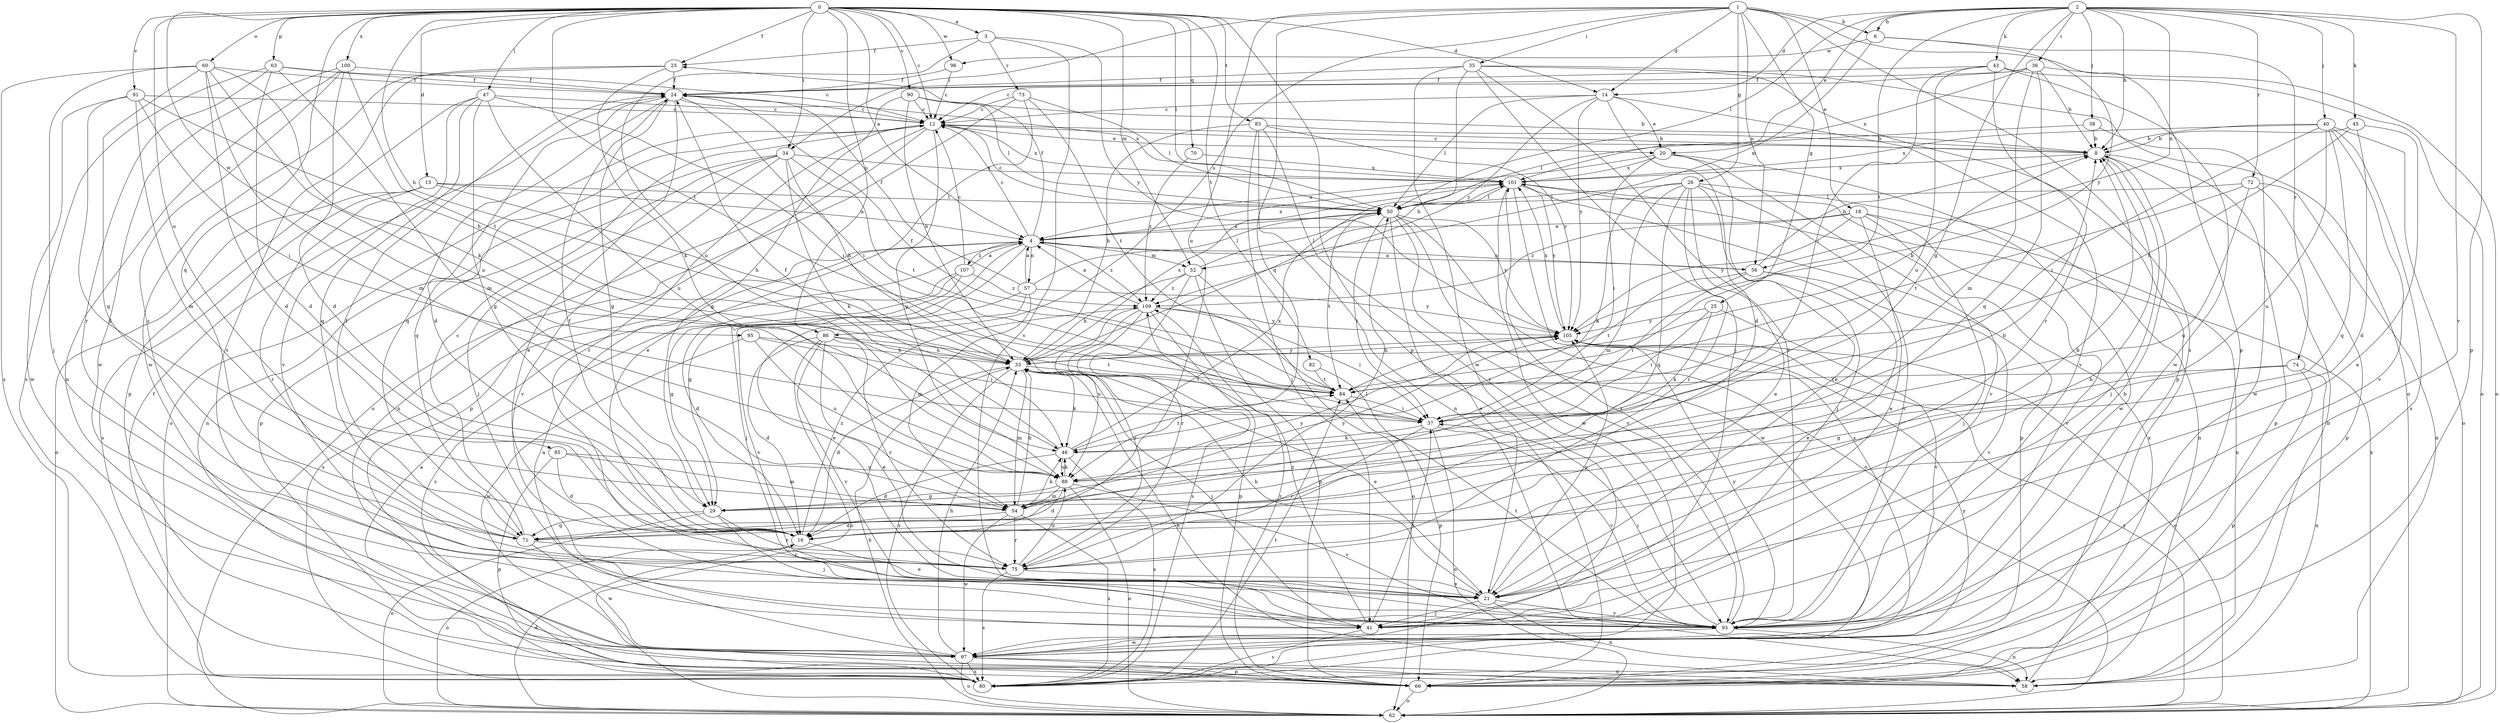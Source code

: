strict digraph  {
0;
1;
2;
3;
4;
6;
8;
12;
13;
14;
16;
18;
20;
21;
23;
24;
25;
26;
29;
33;
34;
35;
36;
37;
38;
40;
41;
43;
45;
46;
47;
50;
52;
54;
56;
57;
58;
60;
62;
63;
66;
70;
71;
72;
73;
74;
75;
80;
82;
83;
84;
85;
86;
88;
90;
91;
93;
95;
96;
97;
100;
101;
105;
107;
109;
0 -> 3  [label=a];
0 -> 4  [label=a];
0 -> 12  [label=c];
0 -> 13  [label=d];
0 -> 14  [label=d];
0 -> 23  [label=f];
0 -> 33  [label=h];
0 -> 34  [label=i];
0 -> 47  [label=l];
0 -> 50  [label=l];
0 -> 52  [label=m];
0 -> 60  [label=o];
0 -> 63  [label=p];
0 -> 66  [label=p];
0 -> 70  [label=q];
0 -> 71  [label=q];
0 -> 82  [label=t];
0 -> 83  [label=t];
0 -> 84  [label=t];
0 -> 85  [label=u];
0 -> 86  [label=u];
0 -> 90  [label=v];
0 -> 91  [label=v];
0 -> 95  [label=w];
0 -> 96  [label=w];
0 -> 100  [label=x];
1 -> 6  [label=b];
1 -> 14  [label=d];
1 -> 18  [label=e];
1 -> 25  [label=g];
1 -> 26  [label=g];
1 -> 34  [label=i];
1 -> 35  [label=i];
1 -> 56  [label=n];
1 -> 66  [label=p];
1 -> 71  [label=q];
1 -> 80  [label=s];
1 -> 86  [label=u];
1 -> 88  [label=u];
2 -> 6  [label=b];
2 -> 8  [label=b];
2 -> 14  [label=d];
2 -> 20  [label=e];
2 -> 29  [label=g];
2 -> 36  [label=i];
2 -> 38  [label=j];
2 -> 40  [label=j];
2 -> 43  [label=k];
2 -> 45  [label=k];
2 -> 50  [label=l];
2 -> 56  [label=n];
2 -> 66  [label=p];
2 -> 72  [label=r];
2 -> 84  [label=t];
2 -> 93  [label=v];
3 -> 23  [label=f];
3 -> 73  [label=r];
3 -> 88  [label=u];
3 -> 93  [label=v];
3 -> 105  [label=y];
4 -> 12  [label=c];
4 -> 23  [label=f];
4 -> 29  [label=g];
4 -> 41  [label=j];
4 -> 52  [label=m];
4 -> 56  [label=n];
4 -> 57  [label=n];
4 -> 80  [label=s];
4 -> 101  [label=x];
4 -> 107  [label=z];
4 -> 109  [label=z];
6 -> 52  [label=m];
6 -> 74  [label=r];
6 -> 96  [label=w];
6 -> 105  [label=y];
8 -> 12  [label=c];
8 -> 41  [label=j];
8 -> 66  [label=p];
8 -> 101  [label=x];
12 -> 8  [label=b];
12 -> 20  [label=e];
12 -> 58  [label=n];
12 -> 62  [label=o];
12 -> 66  [label=p];
12 -> 71  [label=q];
12 -> 75  [label=r];
12 -> 88  [label=u];
12 -> 101  [label=x];
13 -> 4  [label=a];
13 -> 33  [label=h];
13 -> 50  [label=l];
13 -> 62  [label=o];
13 -> 75  [label=r];
13 -> 80  [label=s];
14 -> 12  [label=c];
14 -> 16  [label=d];
14 -> 20  [label=e];
14 -> 50  [label=l];
14 -> 93  [label=v];
14 -> 105  [label=y];
14 -> 109  [label=z];
16 -> 8  [label=b];
16 -> 21  [label=e];
16 -> 24  [label=f];
16 -> 62  [label=o];
16 -> 109  [label=z];
18 -> 4  [label=a];
18 -> 21  [label=e];
18 -> 41  [label=j];
18 -> 58  [label=n];
18 -> 93  [label=v];
18 -> 105  [label=y];
18 -> 109  [label=z];
20 -> 4  [label=a];
20 -> 21  [label=e];
20 -> 37  [label=i];
20 -> 93  [label=v];
20 -> 97  [label=w];
20 -> 101  [label=x];
21 -> 8  [label=b];
21 -> 33  [label=h];
21 -> 41  [label=j];
21 -> 58  [label=n];
21 -> 93  [label=v];
21 -> 105  [label=y];
23 -> 24  [label=f];
23 -> 46  [label=k];
23 -> 93  [label=v];
23 -> 97  [label=w];
24 -> 12  [label=c];
24 -> 16  [label=d];
24 -> 21  [label=e];
24 -> 29  [label=g];
24 -> 37  [label=i];
24 -> 71  [label=q];
24 -> 101  [label=x];
25 -> 37  [label=i];
25 -> 46  [label=k];
25 -> 93  [label=v];
25 -> 105  [label=y];
26 -> 21  [label=e];
26 -> 41  [label=j];
26 -> 46  [label=k];
26 -> 50  [label=l];
26 -> 54  [label=m];
26 -> 58  [label=n];
26 -> 71  [label=q];
26 -> 75  [label=r];
26 -> 93  [label=v];
29 -> 41  [label=j];
29 -> 62  [label=o];
29 -> 71  [label=q];
29 -> 75  [label=r];
29 -> 105  [label=y];
33 -> 8  [label=b];
33 -> 16  [label=d];
33 -> 21  [label=e];
33 -> 41  [label=j];
33 -> 46  [label=k];
33 -> 54  [label=m];
33 -> 80  [label=s];
33 -> 84  [label=t];
33 -> 101  [label=x];
33 -> 105  [label=y];
34 -> 33  [label=h];
34 -> 41  [label=j];
34 -> 46  [label=k];
34 -> 58  [label=n];
34 -> 66  [label=p];
34 -> 84  [label=t];
34 -> 93  [label=v];
34 -> 101  [label=x];
35 -> 24  [label=f];
35 -> 33  [label=h];
35 -> 41  [label=j];
35 -> 62  [label=o];
35 -> 66  [label=p];
35 -> 93  [label=v];
35 -> 97  [label=w];
36 -> 8  [label=b];
36 -> 12  [label=c];
36 -> 24  [label=f];
36 -> 54  [label=m];
36 -> 62  [label=o];
36 -> 71  [label=q];
36 -> 101  [label=x];
37 -> 46  [label=k];
37 -> 62  [label=o];
37 -> 75  [label=r];
37 -> 93  [label=v];
38 -> 8  [label=b];
38 -> 50  [label=l];
38 -> 97  [label=w];
40 -> 8  [label=b];
40 -> 37  [label=i];
40 -> 62  [label=o];
40 -> 71  [label=q];
40 -> 80  [label=s];
40 -> 88  [label=u];
40 -> 93  [label=v];
40 -> 101  [label=x];
41 -> 8  [label=b];
41 -> 37  [label=i];
41 -> 80  [label=s];
41 -> 109  [label=z];
43 -> 24  [label=f];
43 -> 37  [label=i];
43 -> 62  [label=o];
43 -> 75  [label=r];
43 -> 88  [label=u];
43 -> 97  [label=w];
45 -> 8  [label=b];
45 -> 16  [label=d];
45 -> 21  [label=e];
45 -> 84  [label=t];
46 -> 16  [label=d];
46 -> 24  [label=f];
46 -> 80  [label=s];
46 -> 84  [label=t];
46 -> 88  [label=u];
46 -> 101  [label=x];
47 -> 12  [label=c];
47 -> 29  [label=g];
47 -> 37  [label=i];
47 -> 66  [label=p];
47 -> 71  [label=q];
47 -> 88  [label=u];
47 -> 93  [label=v];
50 -> 4  [label=a];
50 -> 12  [label=c];
50 -> 21  [label=e];
50 -> 37  [label=i];
50 -> 62  [label=o];
50 -> 84  [label=t];
50 -> 93  [label=v];
50 -> 97  [label=w];
50 -> 105  [label=y];
52 -> 33  [label=h];
52 -> 50  [label=l];
52 -> 62  [label=o];
52 -> 66  [label=p];
52 -> 75  [label=r];
52 -> 109  [label=z];
54 -> 8  [label=b];
54 -> 16  [label=d];
54 -> 33  [label=h];
54 -> 46  [label=k];
54 -> 75  [label=r];
54 -> 80  [label=s];
54 -> 97  [label=w];
54 -> 105  [label=y];
56 -> 4  [label=a];
56 -> 8  [label=b];
56 -> 21  [label=e];
56 -> 37  [label=i];
56 -> 84  [label=t];
56 -> 93  [label=v];
57 -> 4  [label=a];
57 -> 21  [label=e];
57 -> 24  [label=f];
57 -> 50  [label=l];
57 -> 54  [label=m];
57 -> 93  [label=v];
57 -> 105  [label=y];
58 -> 8  [label=b];
58 -> 33  [label=h];
58 -> 101  [label=x];
60 -> 16  [label=d];
60 -> 24  [label=f];
60 -> 41  [label=j];
60 -> 46  [label=k];
60 -> 54  [label=m];
60 -> 71  [label=q];
60 -> 80  [label=s];
60 -> 88  [label=u];
62 -> 16  [label=d];
62 -> 33  [label=h];
62 -> 101  [label=x];
62 -> 105  [label=y];
63 -> 12  [label=c];
63 -> 16  [label=d];
63 -> 24  [label=f];
63 -> 54  [label=m];
63 -> 75  [label=r];
63 -> 80  [label=s];
66 -> 62  [label=o];
66 -> 109  [label=z];
70 -> 101  [label=x];
70 -> 109  [label=z];
71 -> 12  [label=c];
71 -> 24  [label=f];
71 -> 75  [label=r];
71 -> 97  [label=w];
72 -> 50  [label=l];
72 -> 58  [label=n];
72 -> 66  [label=p];
72 -> 84  [label=t];
72 -> 88  [label=u];
73 -> 12  [label=c];
73 -> 21  [label=e];
73 -> 50  [label=l];
73 -> 62  [label=o];
73 -> 84  [label=t];
74 -> 29  [label=g];
74 -> 58  [label=n];
74 -> 66  [label=p];
74 -> 84  [label=t];
75 -> 21  [label=e];
75 -> 50  [label=l];
75 -> 80  [label=s];
75 -> 88  [label=u];
80 -> 4  [label=a];
80 -> 24  [label=f];
80 -> 84  [label=t];
80 -> 105  [label=y];
82 -> 66  [label=p];
82 -> 84  [label=t];
83 -> 8  [label=b];
83 -> 33  [label=h];
83 -> 41  [label=j];
83 -> 58  [label=n];
83 -> 93  [label=v];
83 -> 105  [label=y];
84 -> 24  [label=f];
84 -> 37  [label=i];
85 -> 16  [label=d];
85 -> 54  [label=m];
85 -> 66  [label=p];
85 -> 88  [label=u];
86 -> 16  [label=d];
86 -> 21  [label=e];
86 -> 33  [label=h];
86 -> 62  [label=o];
86 -> 75  [label=r];
86 -> 84  [label=t];
86 -> 93  [label=v];
88 -> 16  [label=d];
88 -> 29  [label=g];
88 -> 46  [label=k];
88 -> 54  [label=m];
88 -> 62  [label=o];
88 -> 93  [label=v];
90 -> 8  [label=b];
90 -> 12  [label=c];
90 -> 29  [label=g];
90 -> 33  [label=h];
90 -> 50  [label=l];
91 -> 12  [label=c];
91 -> 16  [label=d];
91 -> 33  [label=h];
91 -> 37  [label=i];
91 -> 54  [label=m];
91 -> 97  [label=w];
93 -> 37  [label=i];
93 -> 58  [label=n];
93 -> 84  [label=t];
93 -> 97  [label=w];
93 -> 101  [label=x];
93 -> 105  [label=y];
95 -> 33  [label=h];
95 -> 37  [label=i];
95 -> 88  [label=u];
95 -> 97  [label=w];
96 -> 12  [label=c];
96 -> 24  [label=f];
97 -> 4  [label=a];
97 -> 33  [label=h];
97 -> 58  [label=n];
97 -> 62  [label=o];
97 -> 66  [label=p];
97 -> 80  [label=s];
100 -> 16  [label=d];
100 -> 24  [label=f];
100 -> 58  [label=n];
100 -> 75  [label=r];
100 -> 84  [label=t];
100 -> 97  [label=w];
101 -> 50  [label=l];
101 -> 66  [label=p];
101 -> 80  [label=s];
101 -> 97  [label=w];
101 -> 105  [label=y];
105 -> 33  [label=h];
105 -> 62  [label=o];
105 -> 101  [label=x];
107 -> 4  [label=a];
107 -> 12  [label=c];
107 -> 16  [label=d];
107 -> 29  [label=g];
107 -> 80  [label=s];
107 -> 109  [label=z];
109 -> 4  [label=a];
109 -> 37  [label=i];
109 -> 66  [label=p];
109 -> 75  [label=r];
109 -> 80  [label=s];
109 -> 88  [label=u];
109 -> 105  [label=y];
}
